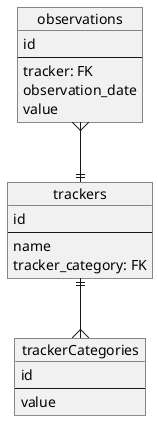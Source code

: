 @startuml
object observations {
	id
	--
	tracker: FK
	observation_date
	value
}

object trackers{
	id
	--
	name
	tracker_category: FK
}

object trackerCategories{
	id
	--
	value
}

observations }--|| trackers
trackers ||--{ trackerCategories

@enduml